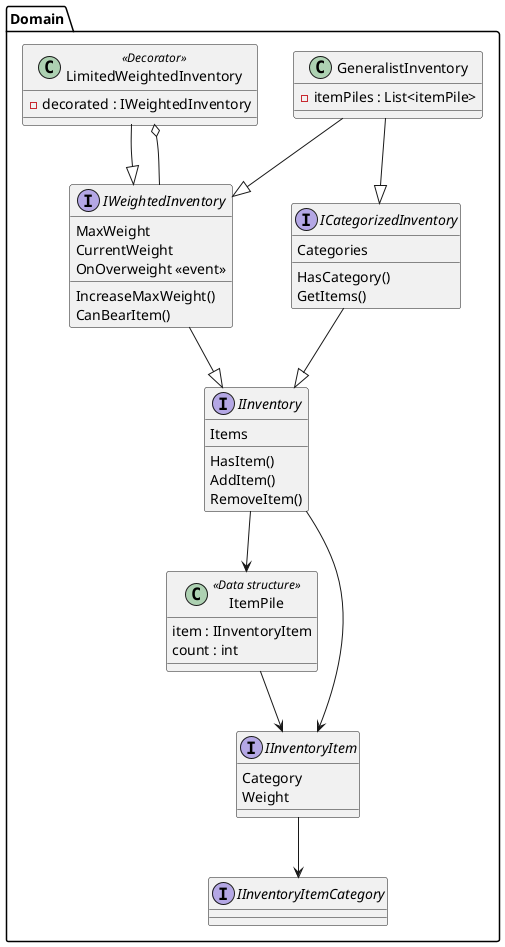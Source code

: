 @startuml

package Domain
{
    interface IInventory
    {
        Items
        HasItem()
        AddItem()
        RemoveItem()
    }
    IInventory --> ItemPile
    IInventory -->IInventoryItem
    
    interface ICategorizedInventory
    {
        Categories
        HasCategory()
        GetItems()
    }
    ICategorizedInventory --|> IInventory
    
    interface IWeightedInventory
    {
        MaxWeight
        CurrentWeight
        OnOverweight <<event>>
        IncreaseMaxWeight()
        CanBearItem()
    }
    IWeightedInventory --|> IInventory
    
    interface IInventoryItemCategory
    
    interface IInventoryItem
    {
        Category
        Weight
    }
    IInventoryItem --> IInventoryItemCategory
    
    class ItemPile <<Data structure>>
    {   
        item : IInventoryItem
        count : int
    }
    ItemPile --> IInventoryItem 
    
    class GeneralistInventory
    {
        -itemPiles : List<itemPile>
    }
    GeneralistInventory --|> IWeightedInventory
    GeneralistInventory --|> ICategorizedInventory
    
    class LimitedWeightedInventory <<Decorator>>
    {
        -decorated : IWeightedInventory
    }
    LimitedWeightedInventory --|> IWeightedInventory
    LimitedWeightedInventory o--  IWeightedInventory 
    
}

@enduml